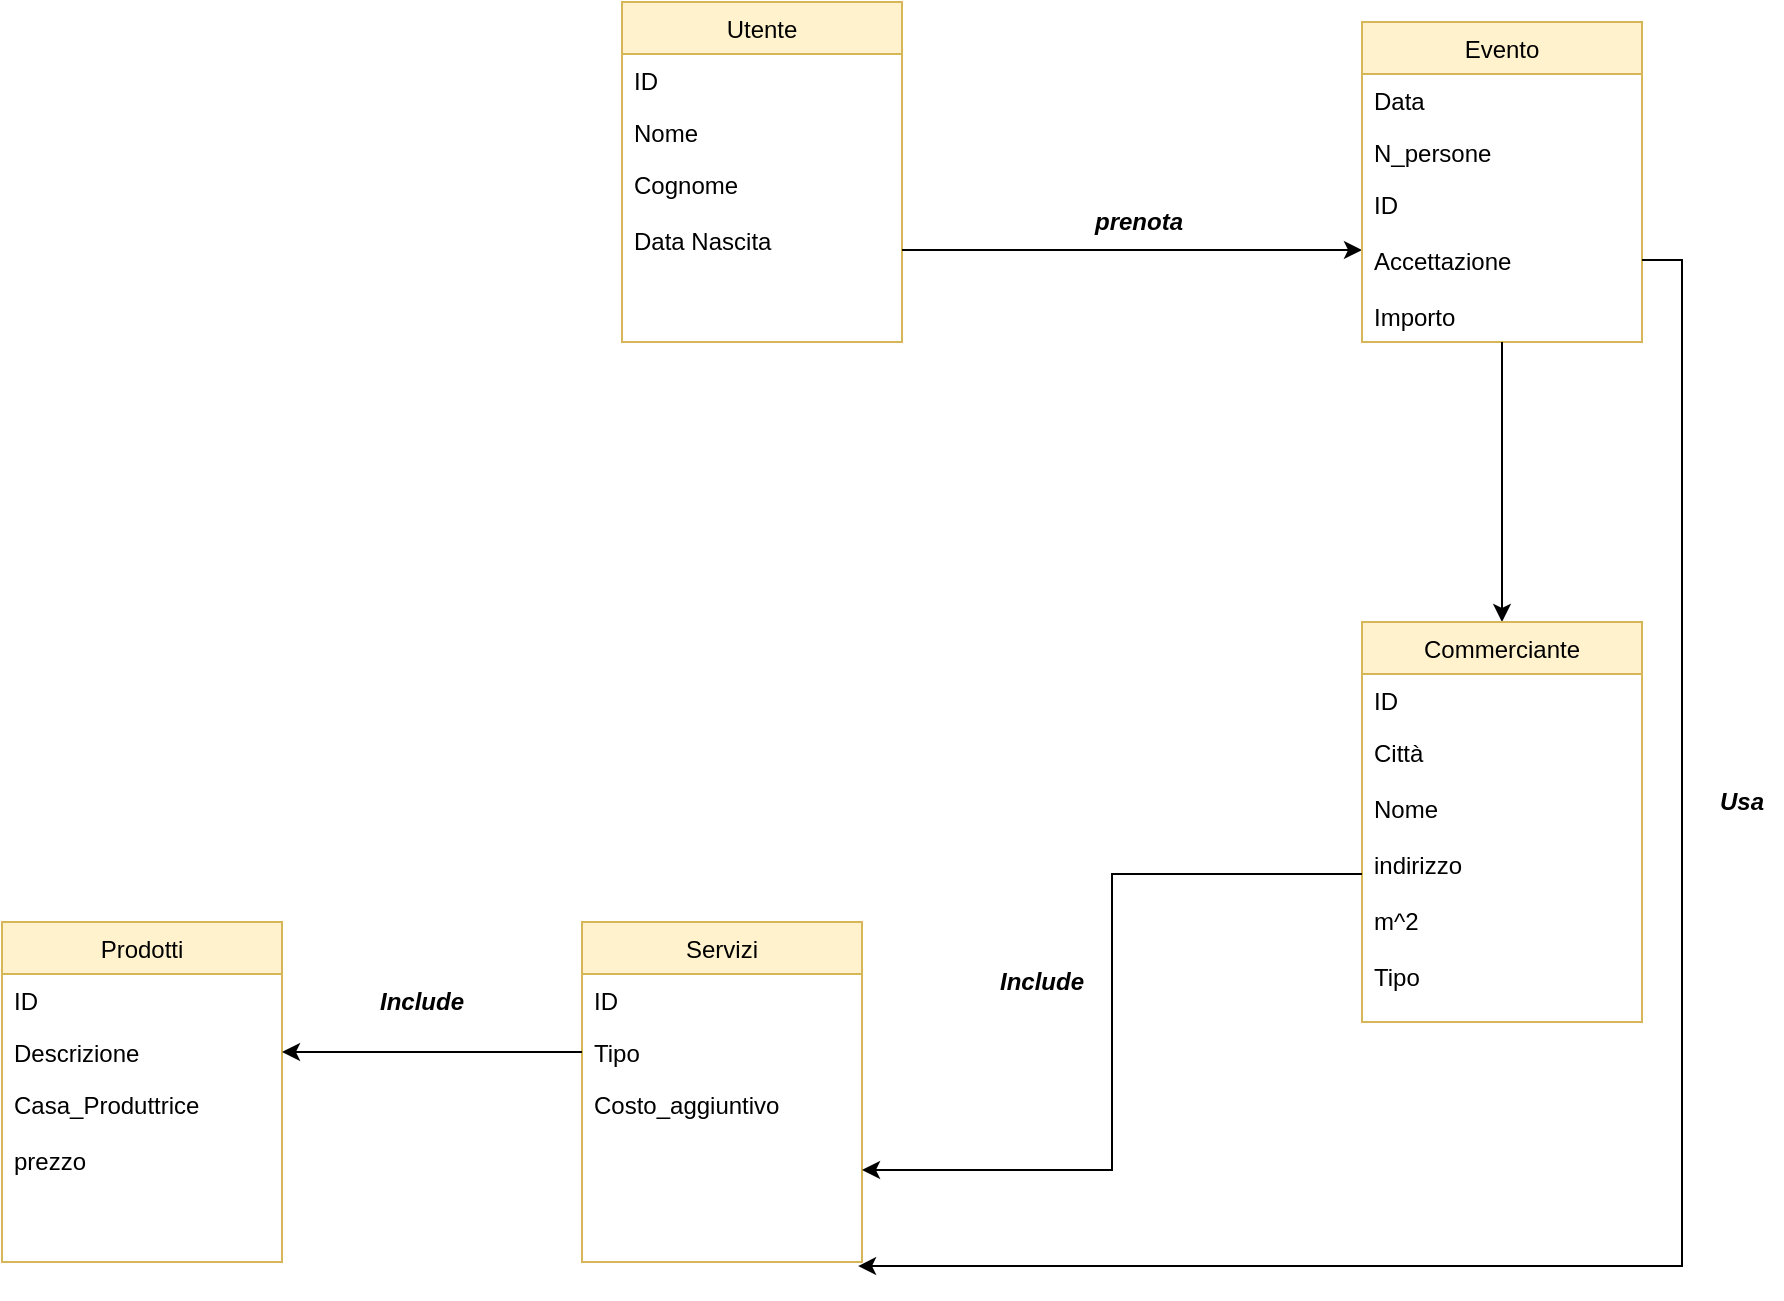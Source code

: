 <mxfile version="14.6.11" type="github">
  <diagram id="C5RBs43oDa-KdzZeNtuy" name="Page-1">
    <mxGraphModel dx="1609" dy="738" grid="1" gridSize="10" guides="1" tooltips="1" connect="1" arrows="1" fold="1" page="1" pageScale="1" pageWidth="827" pageHeight="1169" math="0" shadow="0">
      <root>
        <mxCell id="WIyWlLk6GJQsqaUBKTNV-0" />
        <mxCell id="WIyWlLk6GJQsqaUBKTNV-1" parent="WIyWlLk6GJQsqaUBKTNV-0" />
        <mxCell id="UQN5heO7ifftvK_QqX6g-38" style="edgeStyle=none;rounded=0;orthogonalLoop=1;jettySize=auto;html=1;exitX=0.5;exitY=1;exitDx=0;exitDy=0;" parent="WIyWlLk6GJQsqaUBKTNV-1" edge="1">
          <mxGeometry relative="1" as="geometry">
            <mxPoint x="35" y="480" as="sourcePoint" />
            <mxPoint x="35" y="480" as="targetPoint" />
          </mxGeometry>
        </mxCell>
        <mxCell id="UQN5heO7ifftvK_QqX6g-41" style="edgeStyle=none;rounded=0;orthogonalLoop=1;jettySize=auto;html=1;exitX=0.5;exitY=0;exitDx=0;exitDy=0;" parent="WIyWlLk6GJQsqaUBKTNV-1" edge="1">
          <mxGeometry relative="1" as="geometry">
            <mxPoint x="565" y="650" as="sourcePoint" />
            <mxPoint x="565" y="650" as="targetPoint" />
          </mxGeometry>
        </mxCell>
        <mxCell id="FPAreIl8CDWNPHyA2aHg-17" value="Utente" style="swimlane;fontStyle=0;childLayout=stackLayout;horizontal=1;startSize=26;fillColor=#fff2cc;horizontalStack=0;resizeParent=1;resizeParentMax=0;resizeLast=0;collapsible=1;marginBottom=0;strokeColor=#d6b656;" parent="WIyWlLk6GJQsqaUBKTNV-1" vertex="1">
          <mxGeometry x="170" y="10" width="140" height="170" as="geometry" />
        </mxCell>
        <mxCell id="FPAreIl8CDWNPHyA2aHg-18" value="ID" style="text;strokeColor=none;fillColor=none;align=left;verticalAlign=top;spacingLeft=4;spacingRight=4;overflow=hidden;rotatable=0;points=[[0,0.5],[1,0.5]];portConstraint=eastwest;" parent="FPAreIl8CDWNPHyA2aHg-17" vertex="1">
          <mxGeometry y="26" width="140" height="26" as="geometry" />
        </mxCell>
        <mxCell id="FPAreIl8CDWNPHyA2aHg-19" value="Nome" style="text;strokeColor=none;fillColor=none;align=left;verticalAlign=top;spacingLeft=4;spacingRight=4;overflow=hidden;rotatable=0;points=[[0,0.5],[1,0.5]];portConstraint=eastwest;" parent="FPAreIl8CDWNPHyA2aHg-17" vertex="1">
          <mxGeometry y="52" width="140" height="26" as="geometry" />
        </mxCell>
        <mxCell id="FPAreIl8CDWNPHyA2aHg-20" value="Cognome&#xa;&#xa;Data Nascita" style="text;strokeColor=none;fillColor=none;align=left;verticalAlign=top;spacingLeft=4;spacingRight=4;overflow=hidden;rotatable=0;points=[[0,0.5],[1,0.5]];portConstraint=eastwest;" parent="FPAreIl8CDWNPHyA2aHg-17" vertex="1">
          <mxGeometry y="78" width="140" height="92" as="geometry" />
        </mxCell>
        <mxCell id="FPAreIl8CDWNPHyA2aHg-22" style="edgeStyle=orthogonalEdgeStyle;rounded=0;orthogonalLoop=1;jettySize=auto;html=1;" parent="WIyWlLk6GJQsqaUBKTNV-1" source="FPAreIl8CDWNPHyA2aHg-20" edge="1">
          <mxGeometry relative="1" as="geometry">
            <mxPoint x="540" y="134" as="targetPoint" />
          </mxGeometry>
        </mxCell>
        <mxCell id="FPAreIl8CDWNPHyA2aHg-23" value="prenota" style="text;html=1;strokeColor=none;fillColor=none;align=center;verticalAlign=middle;whiteSpace=wrap;rounded=0;fontStyle=3" parent="WIyWlLk6GJQsqaUBKTNV-1" vertex="1">
          <mxGeometry x="380" y="110" width="97" height="20" as="geometry" />
        </mxCell>
        <mxCell id="FPAreIl8CDWNPHyA2aHg-30" value="Evento" style="swimlane;fontStyle=0;childLayout=stackLayout;horizontal=1;startSize=26;fillColor=#fff2cc;horizontalStack=0;resizeParent=1;resizeParentMax=0;resizeLast=0;collapsible=1;marginBottom=0;strokeColor=#d6b656;" parent="WIyWlLk6GJQsqaUBKTNV-1" vertex="1">
          <mxGeometry x="540" y="20" width="140" height="160" as="geometry" />
        </mxCell>
        <mxCell id="FPAreIl8CDWNPHyA2aHg-31" value="Data" style="text;strokeColor=none;fillColor=none;align=left;verticalAlign=top;spacingLeft=4;spacingRight=4;overflow=hidden;rotatable=0;points=[[0,0.5],[1,0.5]];portConstraint=eastwest;" parent="FPAreIl8CDWNPHyA2aHg-30" vertex="1">
          <mxGeometry y="26" width="140" height="26" as="geometry" />
        </mxCell>
        <mxCell id="FPAreIl8CDWNPHyA2aHg-32" value="N_persone" style="text;strokeColor=none;fillColor=none;align=left;verticalAlign=top;spacingLeft=4;spacingRight=4;overflow=hidden;rotatable=0;points=[[0,0.5],[1,0.5]];portConstraint=eastwest;" parent="FPAreIl8CDWNPHyA2aHg-30" vertex="1">
          <mxGeometry y="52" width="140" height="26" as="geometry" />
        </mxCell>
        <mxCell id="FPAreIl8CDWNPHyA2aHg-33" value="ID&#xa;&#xa;Accettazione&#xa;&#xa;Importo" style="text;strokeColor=none;fillColor=none;align=left;verticalAlign=top;spacingLeft=4;spacingRight=4;overflow=hidden;rotatable=0;points=[[0,0.5],[1,0.5]];portConstraint=eastwest;" parent="FPAreIl8CDWNPHyA2aHg-30" vertex="1">
          <mxGeometry y="78" width="140" height="82" as="geometry" />
        </mxCell>
        <mxCell id="FPAreIl8CDWNPHyA2aHg-40" style="edgeStyle=none;rounded=0;orthogonalLoop=1;jettySize=auto;html=1;entryX=0.5;entryY=0;entryDx=0;entryDy=0;" parent="WIyWlLk6GJQsqaUBKTNV-1" target="FPAreIl8CDWNPHyA2aHg-35" edge="1">
          <mxGeometry relative="1" as="geometry">
            <mxPoint x="610" y="180" as="sourcePoint" />
            <mxPoint x="590" y="190" as="targetPoint" />
            <Array as="points">
              <mxPoint x="610" y="182" />
            </Array>
          </mxGeometry>
        </mxCell>
        <mxCell id="FPAreIl8CDWNPHyA2aHg-35" value="Commerciante" style="swimlane;fontStyle=0;childLayout=stackLayout;horizontal=1;startSize=26;fillColor=#fff2cc;horizontalStack=0;resizeParent=1;resizeParentMax=0;resizeLast=0;collapsible=1;marginBottom=0;strokeColor=#d6b656;" parent="WIyWlLk6GJQsqaUBKTNV-1" vertex="1">
          <mxGeometry x="540" y="320" width="140" height="200" as="geometry" />
        </mxCell>
        <mxCell id="FPAreIl8CDWNPHyA2aHg-36" value="ID" style="text;strokeColor=none;fillColor=none;align=left;verticalAlign=top;spacingLeft=4;spacingRight=4;overflow=hidden;rotatable=0;points=[[0,0.5],[1,0.5]];portConstraint=eastwest;" parent="FPAreIl8CDWNPHyA2aHg-35" vertex="1">
          <mxGeometry y="26" width="140" height="26" as="geometry" />
        </mxCell>
        <mxCell id="FPAreIl8CDWNPHyA2aHg-38" value="Città&#xa;&#xa;Nome&#xa;&#xa;indirizzo&#xa;&#xa;m^2&#xa;&#xa;Tipo" style="text;strokeColor=none;fillColor=none;align=left;verticalAlign=top;spacingLeft=4;spacingRight=4;overflow=hidden;rotatable=0;points=[[0,0.5],[1,0.5]];portConstraint=eastwest;" parent="FPAreIl8CDWNPHyA2aHg-35" vertex="1">
          <mxGeometry y="52" width="140" height="148" as="geometry" />
        </mxCell>
        <mxCell id="RfLrQV05dCjys9KkUhwl-0" value="Servizi" style="swimlane;fontStyle=0;childLayout=stackLayout;horizontal=1;startSize=26;fillColor=#fff2cc;horizontalStack=0;resizeParent=1;resizeParentMax=0;resizeLast=0;collapsible=1;marginBottom=0;strokeColor=#d6b656;" vertex="1" parent="WIyWlLk6GJQsqaUBKTNV-1">
          <mxGeometry x="150" y="470" width="140" height="170" as="geometry" />
        </mxCell>
        <mxCell id="RfLrQV05dCjys9KkUhwl-1" value="ID" style="text;strokeColor=none;fillColor=none;align=left;verticalAlign=top;spacingLeft=4;spacingRight=4;overflow=hidden;rotatable=0;points=[[0,0.5],[1,0.5]];portConstraint=eastwest;" vertex="1" parent="RfLrQV05dCjys9KkUhwl-0">
          <mxGeometry y="26" width="140" height="26" as="geometry" />
        </mxCell>
        <mxCell id="RfLrQV05dCjys9KkUhwl-2" value="Tipo" style="text;strokeColor=none;fillColor=none;align=left;verticalAlign=top;spacingLeft=4;spacingRight=4;overflow=hidden;rotatable=0;points=[[0,0.5],[1,0.5]];portConstraint=eastwest;" vertex="1" parent="RfLrQV05dCjys9KkUhwl-0">
          <mxGeometry y="52" width="140" height="26" as="geometry" />
        </mxCell>
        <mxCell id="RfLrQV05dCjys9KkUhwl-3" value="Costo_aggiuntivo" style="text;strokeColor=none;fillColor=none;align=left;verticalAlign=top;spacingLeft=4;spacingRight=4;overflow=hidden;rotatable=0;points=[[0,0.5],[1,0.5]];portConstraint=eastwest;" vertex="1" parent="RfLrQV05dCjys9KkUhwl-0">
          <mxGeometry y="78" width="140" height="92" as="geometry" />
        </mxCell>
        <mxCell id="RfLrQV05dCjys9KkUhwl-4" style="edgeStyle=orthogonalEdgeStyle;rounded=0;orthogonalLoop=1;jettySize=auto;html=1;exitX=0;exitY=0.5;exitDx=0;exitDy=0;" edge="1" parent="WIyWlLk6GJQsqaUBKTNV-1" source="FPAreIl8CDWNPHyA2aHg-38" target="RfLrQV05dCjys9KkUhwl-3">
          <mxGeometry relative="1" as="geometry" />
        </mxCell>
        <mxCell id="RfLrQV05dCjys9KkUhwl-5" value="Include" style="text;html=1;strokeColor=none;fillColor=none;align=center;verticalAlign=middle;whiteSpace=wrap;rounded=0;fontStyle=3" vertex="1" parent="WIyWlLk6GJQsqaUBKTNV-1">
          <mxGeometry x="360" y="490" width="40" height="20" as="geometry" />
        </mxCell>
        <mxCell id="RfLrQV05dCjys9KkUhwl-6" value="Prodotti" style="swimlane;fontStyle=0;childLayout=stackLayout;horizontal=1;startSize=26;fillColor=#fff2cc;horizontalStack=0;resizeParent=1;resizeParentMax=0;resizeLast=0;collapsible=1;marginBottom=0;strokeColor=#d6b656;" vertex="1" parent="WIyWlLk6GJQsqaUBKTNV-1">
          <mxGeometry x="-140" y="470" width="140" height="170" as="geometry" />
        </mxCell>
        <mxCell id="RfLrQV05dCjys9KkUhwl-7" value="ID" style="text;strokeColor=none;fillColor=none;align=left;verticalAlign=top;spacingLeft=4;spacingRight=4;overflow=hidden;rotatable=0;points=[[0,0.5],[1,0.5]];portConstraint=eastwest;" vertex="1" parent="RfLrQV05dCjys9KkUhwl-6">
          <mxGeometry y="26" width="140" height="26" as="geometry" />
        </mxCell>
        <mxCell id="RfLrQV05dCjys9KkUhwl-8" value="Descrizione" style="text;strokeColor=none;fillColor=none;align=left;verticalAlign=top;spacingLeft=4;spacingRight=4;overflow=hidden;rotatable=0;points=[[0,0.5],[1,0.5]];portConstraint=eastwest;" vertex="1" parent="RfLrQV05dCjys9KkUhwl-6">
          <mxGeometry y="52" width="140" height="26" as="geometry" />
        </mxCell>
        <mxCell id="RfLrQV05dCjys9KkUhwl-9" value="Casa_Produttrice&#xa;&#xa;prezzo" style="text;strokeColor=none;fillColor=none;align=left;verticalAlign=top;spacingLeft=4;spacingRight=4;overflow=hidden;rotatable=0;points=[[0,0.5],[1,0.5]];portConstraint=eastwest;" vertex="1" parent="RfLrQV05dCjys9KkUhwl-6">
          <mxGeometry y="78" width="140" height="92" as="geometry" />
        </mxCell>
        <mxCell id="RfLrQV05dCjys9KkUhwl-13" style="edgeStyle=orthogonalEdgeStyle;rounded=0;orthogonalLoop=1;jettySize=auto;html=1;exitX=0;exitY=0.5;exitDx=0;exitDy=0;" edge="1" parent="WIyWlLk6GJQsqaUBKTNV-1" source="RfLrQV05dCjys9KkUhwl-2" target="RfLrQV05dCjys9KkUhwl-8">
          <mxGeometry relative="1" as="geometry" />
        </mxCell>
        <mxCell id="RfLrQV05dCjys9KkUhwl-14" value="Include" style="text;html=1;strokeColor=none;fillColor=none;align=center;verticalAlign=middle;whiteSpace=wrap;rounded=0;fontStyle=3" vertex="1" parent="WIyWlLk6GJQsqaUBKTNV-1">
          <mxGeometry x="50" y="500" width="40" height="20" as="geometry" />
        </mxCell>
        <mxCell id="RfLrQV05dCjys9KkUhwl-19" style="edgeStyle=orthogonalEdgeStyle;rounded=0;orthogonalLoop=1;jettySize=auto;html=1;exitX=1;exitY=0.5;exitDx=0;exitDy=0;entryX=0.986;entryY=1.022;entryDx=0;entryDy=0;entryPerimeter=0;" edge="1" parent="WIyWlLk6GJQsqaUBKTNV-1" source="FPAreIl8CDWNPHyA2aHg-33" target="RfLrQV05dCjys9KkUhwl-3">
          <mxGeometry relative="1" as="geometry" />
        </mxCell>
        <mxCell id="RfLrQV05dCjys9KkUhwl-20" value="Usa" style="text;html=1;strokeColor=none;fillColor=none;align=center;verticalAlign=middle;whiteSpace=wrap;rounded=0;fontStyle=3" vertex="1" parent="WIyWlLk6GJQsqaUBKTNV-1">
          <mxGeometry x="710" y="400" width="40" height="20" as="geometry" />
        </mxCell>
      </root>
    </mxGraphModel>
  </diagram>
</mxfile>
